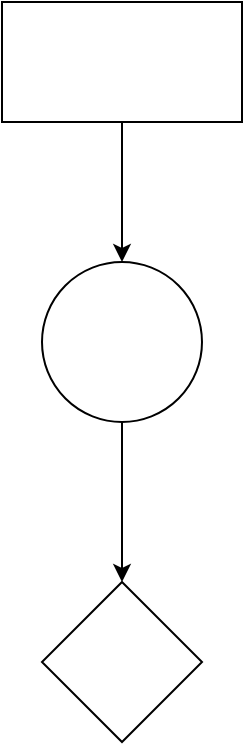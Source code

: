 <mxfile version="26.2.12">
  <diagram name="Page-1" id="GLMmzoTxqx2Xes-jBN-k">
    <mxGraphModel dx="990" dy="786" grid="1" gridSize="10" guides="1" tooltips="1" connect="1" arrows="1" fold="1" page="1" pageScale="1" pageWidth="827" pageHeight="1169" math="0" shadow="0">
      <root>
        <mxCell id="0" />
        <mxCell id="1" parent="0" />
        <mxCell id="o1EwmstVJynL3MbIkMs5-3" value="" style="edgeStyle=orthogonalEdgeStyle;rounded=0;orthogonalLoop=1;jettySize=auto;html=1;" edge="1" parent="1" source="o1EwmstVJynL3MbIkMs5-1" target="o1EwmstVJynL3MbIkMs5-2">
          <mxGeometry relative="1" as="geometry" />
        </mxCell>
        <mxCell id="o1EwmstVJynL3MbIkMs5-1" value="" style="rounded=0;whiteSpace=wrap;html=1;" vertex="1" parent="1">
          <mxGeometry x="360" y="160" width="120" height="60" as="geometry" />
        </mxCell>
        <mxCell id="o1EwmstVJynL3MbIkMs5-5" value="" style="edgeStyle=orthogonalEdgeStyle;rounded=0;orthogonalLoop=1;jettySize=auto;html=1;" edge="1" parent="1" source="o1EwmstVJynL3MbIkMs5-2" target="o1EwmstVJynL3MbIkMs5-4">
          <mxGeometry relative="1" as="geometry" />
        </mxCell>
        <mxCell id="o1EwmstVJynL3MbIkMs5-2" value="" style="ellipse;whiteSpace=wrap;html=1;rounded=0;" vertex="1" parent="1">
          <mxGeometry x="380" y="290" width="80" height="80" as="geometry" />
        </mxCell>
        <mxCell id="o1EwmstVJynL3MbIkMs5-4" value="" style="rhombus;whiteSpace=wrap;html=1;rounded=0;" vertex="1" parent="1">
          <mxGeometry x="380" y="450" width="80" height="80" as="geometry" />
        </mxCell>
      </root>
    </mxGraphModel>
  </diagram>
</mxfile>
